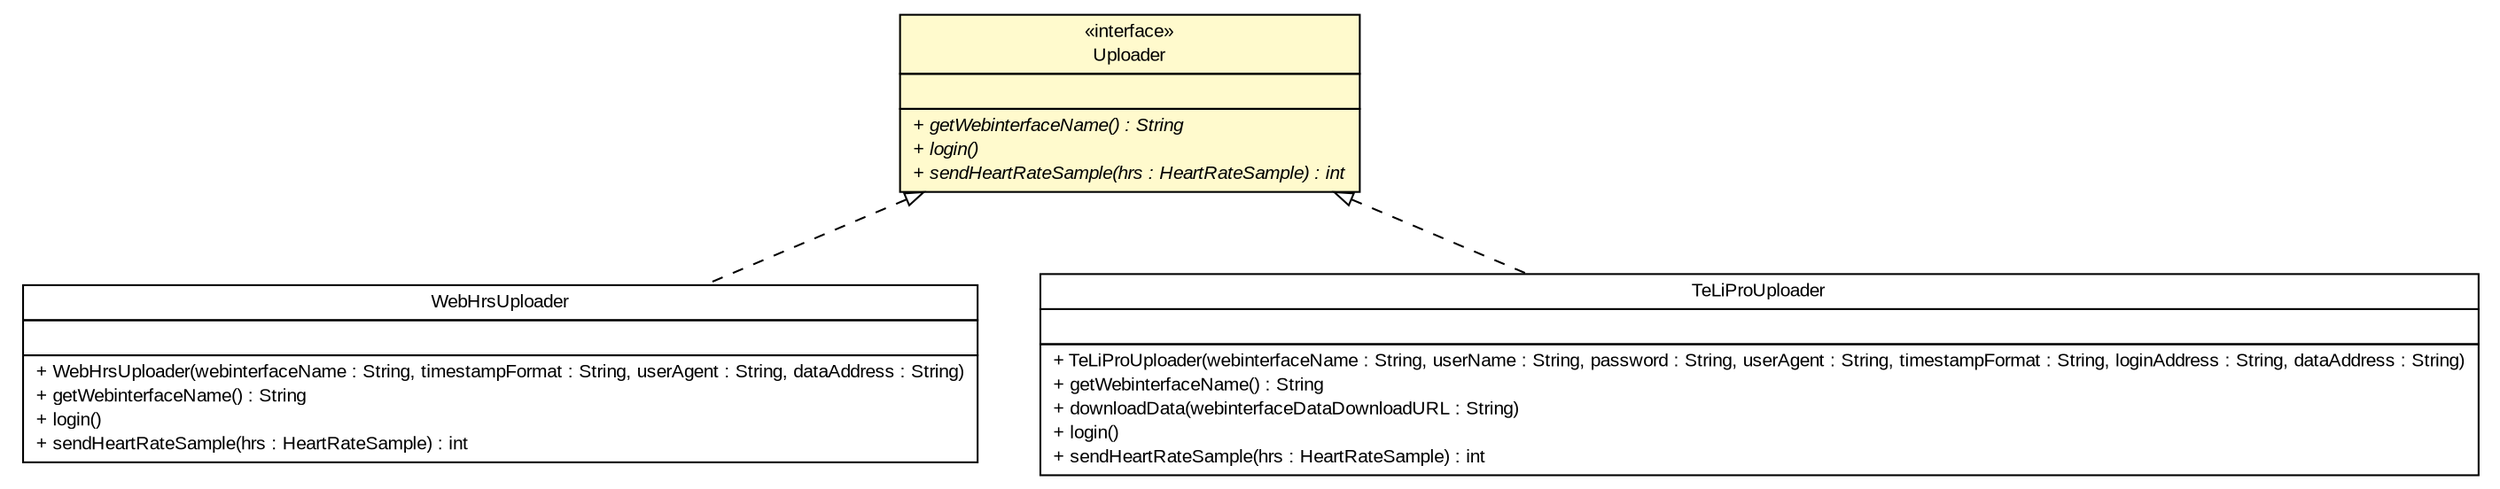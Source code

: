 #!/usr/local/bin/dot
#
# Class diagram 
# Generated by UMLGraph version R5_6 (http://www.umlgraph.org/)
#

digraph G {
	edge [fontname="arial",fontsize=10,labelfontname="arial",labelfontsize=10];
	node [fontname="arial",fontsize=10,shape=plaintext];
	nodesep=0.25;
	ranksep=0.5;
	// de.fhg.fit.biomos.sensorplatform.web.WebHrsUploader
	c2009 [label=<<table title="de.fhg.fit.biomos.sensorplatform.web.WebHrsUploader" border="0" cellborder="1" cellspacing="0" cellpadding="2" port="p" href="./WebHrsUploader.html">
		<tr><td><table border="0" cellspacing="0" cellpadding="1">
<tr><td align="center" balign="center"> WebHrsUploader </td></tr>
		</table></td></tr>
		<tr><td><table border="0" cellspacing="0" cellpadding="1">
<tr><td align="left" balign="left">  </td></tr>
		</table></td></tr>
		<tr><td><table border="0" cellspacing="0" cellpadding="1">
<tr><td align="left" balign="left"> + WebHrsUploader(webinterfaceName : String, timestampFormat : String, userAgent : String, dataAddress : String) </td></tr>
<tr><td align="left" balign="left"> + getWebinterfaceName() : String </td></tr>
<tr><td align="left" balign="left"> + login() </td></tr>
<tr><td align="left" balign="left"> + sendHeartRateSample(hrs : HeartRateSample) : int </td></tr>
		</table></td></tr>
		</table>>, URL="./WebHrsUploader.html", fontname="arial", fontcolor="black", fontsize=10.0];
	// de.fhg.fit.biomos.sensorplatform.web.Uploader
	c2010 [label=<<table title="de.fhg.fit.biomos.sensorplatform.web.Uploader" border="0" cellborder="1" cellspacing="0" cellpadding="2" port="p" bgcolor="lemonChiffon" href="./Uploader.html">
		<tr><td><table border="0" cellspacing="0" cellpadding="1">
<tr><td align="center" balign="center"> &#171;interface&#187; </td></tr>
<tr><td align="center" balign="center"> Uploader </td></tr>
		</table></td></tr>
		<tr><td><table border="0" cellspacing="0" cellpadding="1">
<tr><td align="left" balign="left">  </td></tr>
		</table></td></tr>
		<tr><td><table border="0" cellspacing="0" cellpadding="1">
<tr><td align="left" balign="left"><font face="arial italic" point-size="10.0"> + getWebinterfaceName() : String </font></td></tr>
<tr><td align="left" balign="left"><font face="arial italic" point-size="10.0"> + login() </font></td></tr>
<tr><td align="left" balign="left"><font face="arial italic" point-size="10.0"> + sendHeartRateSample(hrs : HeartRateSample) : int </font></td></tr>
		</table></td></tr>
		</table>>, URL="./Uploader.html", fontname="arial", fontcolor="black", fontsize=10.0];
	// de.fhg.fit.biomos.sensorplatform.web.TeLiProUploader
	c2011 [label=<<table title="de.fhg.fit.biomos.sensorplatform.web.TeLiProUploader" border="0" cellborder="1" cellspacing="0" cellpadding="2" port="p" href="./TeLiProUploader.html">
		<tr><td><table border="0" cellspacing="0" cellpadding="1">
<tr><td align="center" balign="center"> TeLiProUploader </td></tr>
		</table></td></tr>
		<tr><td><table border="0" cellspacing="0" cellpadding="1">
<tr><td align="left" balign="left">  </td></tr>
		</table></td></tr>
		<tr><td><table border="0" cellspacing="0" cellpadding="1">
<tr><td align="left" balign="left"> + TeLiProUploader(webinterfaceName : String, userName : String, password : String, userAgent : String, timestampFormat : String, loginAddress : String, dataAddress : String) </td></tr>
<tr><td align="left" balign="left"> + getWebinterfaceName() : String </td></tr>
<tr><td align="left" balign="left"> + downloadData(webinterfaceDataDownloadURL : String) </td></tr>
<tr><td align="left" balign="left"> + login() </td></tr>
<tr><td align="left" balign="left"> + sendHeartRateSample(hrs : HeartRateSample) : int </td></tr>
		</table></td></tr>
		</table>>, URL="./TeLiProUploader.html", fontname="arial", fontcolor="black", fontsize=10.0];
	//de.fhg.fit.biomos.sensorplatform.web.WebHrsUploader implements de.fhg.fit.biomos.sensorplatform.web.Uploader
	c2010:p -> c2009:p [dir=back,arrowtail=empty,style=dashed];
	//de.fhg.fit.biomos.sensorplatform.web.TeLiProUploader implements de.fhg.fit.biomos.sensorplatform.web.Uploader
	c2010:p -> c2011:p [dir=back,arrowtail=empty,style=dashed];
}


